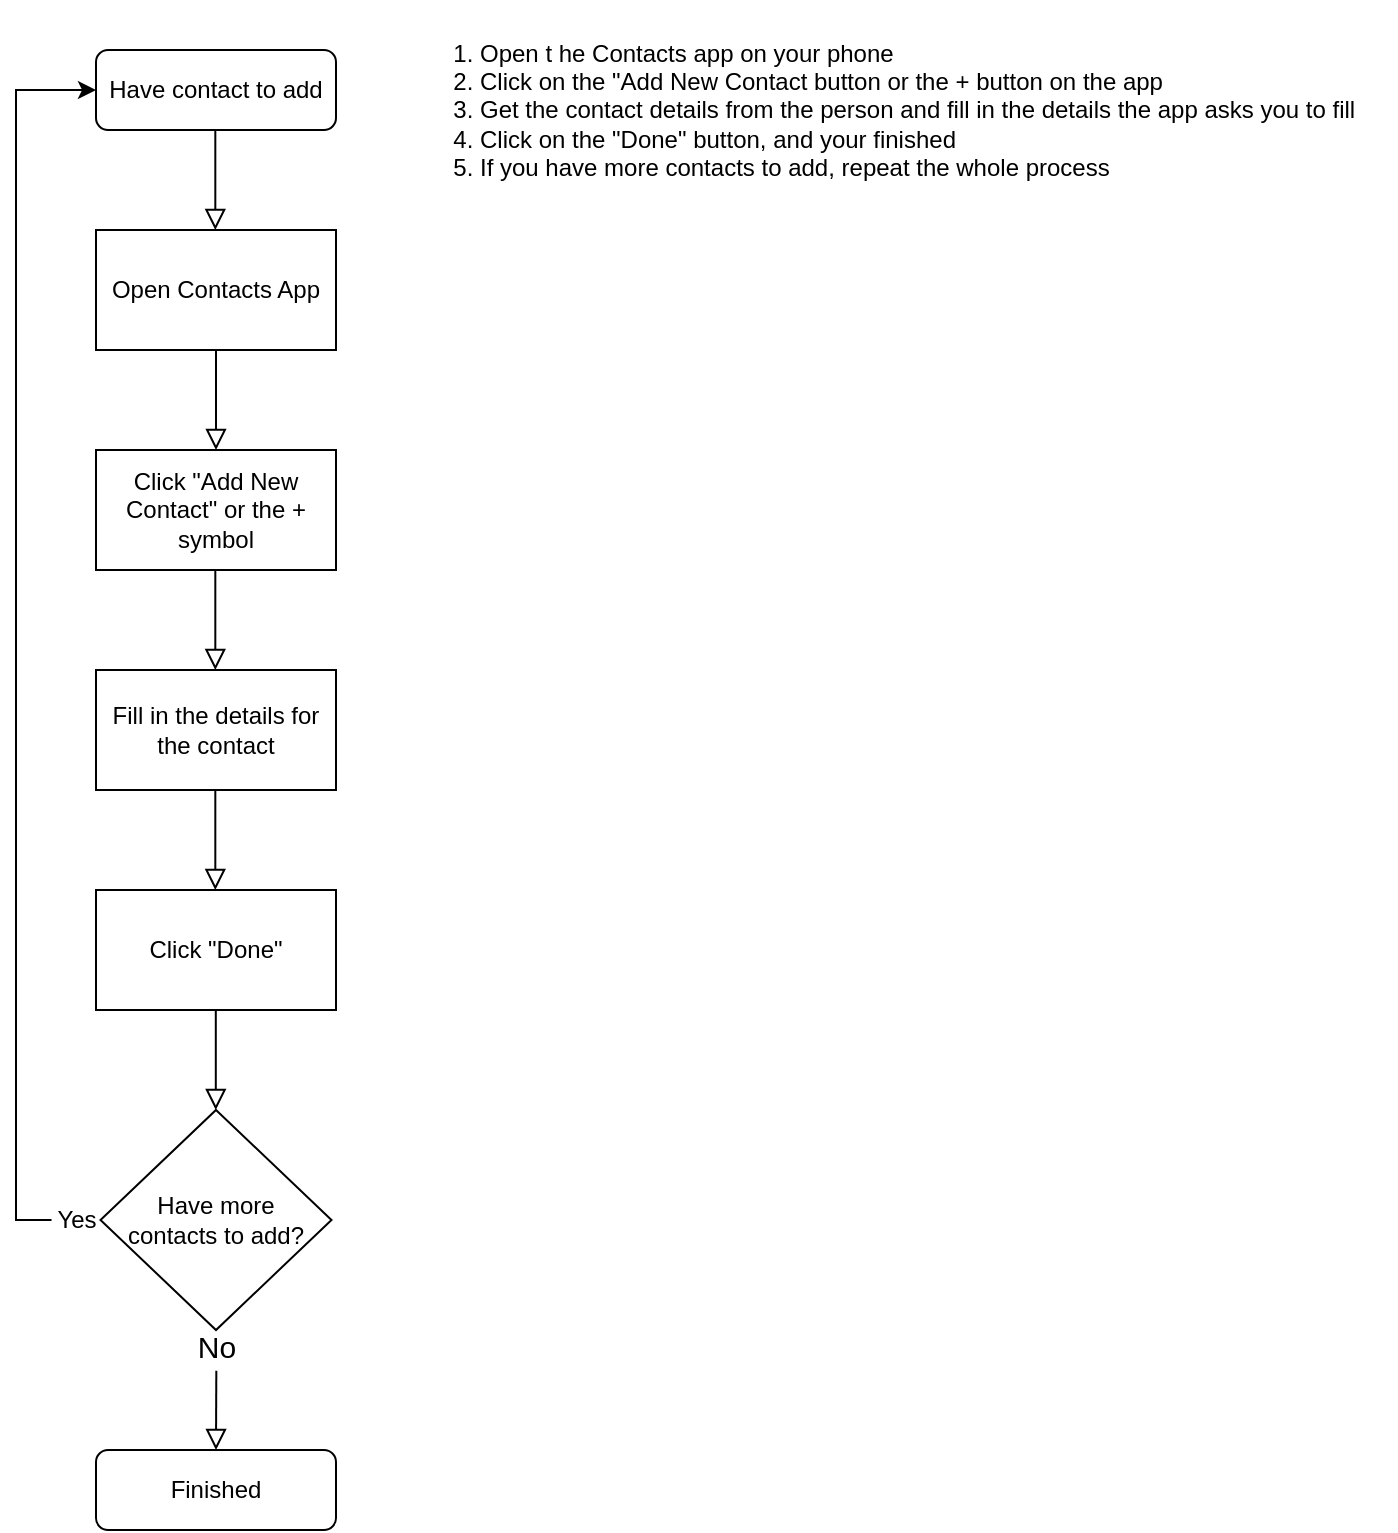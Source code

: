 <mxfile version="21.8.2" type="github">
  <diagram id="C5RBs43oDa-KdzZeNtuy" name="Page-1">
    <mxGraphModel dx="1687" dy="892" grid="1" gridSize="10" guides="1" tooltips="1" connect="1" arrows="1" fold="1" page="1" pageScale="1" pageWidth="827" pageHeight="1169" math="0" shadow="0">
      <root>
        <mxCell id="WIyWlLk6GJQsqaUBKTNV-0" />
        <mxCell id="WIyWlLk6GJQsqaUBKTNV-1" parent="WIyWlLk6GJQsqaUBKTNV-0" />
        <mxCell id="WIyWlLk6GJQsqaUBKTNV-3" value="Have contact to add" style="rounded=1;whiteSpace=wrap;html=1;fontSize=12;glass=0;strokeWidth=1;shadow=0;" parent="WIyWlLk6GJQsqaUBKTNV-1" vertex="1">
          <mxGeometry x="160" y="40" width="120" height="40" as="geometry" />
        </mxCell>
        <mxCell id="WIyWlLk6GJQsqaUBKTNV-4" value="" style="rounded=0;html=1;jettySize=auto;orthogonalLoop=1;fontSize=11;endArrow=block;endFill=0;endSize=8;strokeWidth=1;shadow=0;labelBackgroundColor=none;edgeStyle=orthogonalEdgeStyle;exitX=0.5;exitY=1;exitDx=0;exitDy=0;" parent="WIyWlLk6GJQsqaUBKTNV-1" source="R4Q7xVYgmfL84uUIh_0Z-0" edge="1">
          <mxGeometry y="20" relative="1" as="geometry">
            <mxPoint as="offset" />
            <mxPoint x="220" y="200" as="sourcePoint" />
            <mxPoint x="220" y="240" as="targetPoint" />
          </mxGeometry>
        </mxCell>
        <mxCell id="R4Q7xVYgmfL84uUIh_0Z-0" value="Open Contacts App" style="rounded=0;whiteSpace=wrap;html=1;" parent="WIyWlLk6GJQsqaUBKTNV-1" vertex="1">
          <mxGeometry x="160" y="130" width="120" height="60" as="geometry" />
        </mxCell>
        <mxCell id="R4Q7xVYgmfL84uUIh_0Z-1" value="Click &quot;Add New Contact&quot; or the + symbol" style="rounded=0;whiteSpace=wrap;html=1;" parent="WIyWlLk6GJQsqaUBKTNV-1" vertex="1">
          <mxGeometry x="160" y="240" width="120" height="60" as="geometry" />
        </mxCell>
        <mxCell id="R4Q7xVYgmfL84uUIh_0Z-2" value="Fill in the details for the contact" style="rounded=0;whiteSpace=wrap;html=1;" parent="WIyWlLk6GJQsqaUBKTNV-1" vertex="1">
          <mxGeometry x="160" y="350" width="120" height="60" as="geometry" />
        </mxCell>
        <mxCell id="R4Q7xVYgmfL84uUIh_0Z-3" value="" style="rounded=0;html=1;jettySize=auto;orthogonalLoop=1;fontSize=11;endArrow=block;endFill=0;endSize=8;strokeWidth=1;shadow=0;labelBackgroundColor=none;edgeStyle=orthogonalEdgeStyle;exitX=0.5;exitY=1;exitDx=0;exitDy=0;" parent="WIyWlLk6GJQsqaUBKTNV-1" edge="1">
          <mxGeometry y="20" relative="1" as="geometry">
            <mxPoint as="offset" />
            <mxPoint x="219.66" y="80" as="sourcePoint" />
            <mxPoint x="219.66" y="130" as="targetPoint" />
          </mxGeometry>
        </mxCell>
        <mxCell id="R4Q7xVYgmfL84uUIh_0Z-4" value="" style="rounded=0;html=1;jettySize=auto;orthogonalLoop=1;fontSize=11;endArrow=block;endFill=0;endSize=8;strokeWidth=1;shadow=0;labelBackgroundColor=none;edgeStyle=orthogonalEdgeStyle;exitX=0.5;exitY=1;exitDx=0;exitDy=0;" parent="WIyWlLk6GJQsqaUBKTNV-1" edge="1">
          <mxGeometry y="20" relative="1" as="geometry">
            <mxPoint as="offset" />
            <mxPoint x="219.66" y="300" as="sourcePoint" />
            <mxPoint x="219.66" y="350" as="targetPoint" />
          </mxGeometry>
        </mxCell>
        <mxCell id="R4Q7xVYgmfL84uUIh_0Z-6" value="" style="rounded=0;html=1;jettySize=auto;orthogonalLoop=1;fontSize=11;endArrow=block;endFill=0;endSize=8;strokeWidth=1;shadow=0;labelBackgroundColor=none;edgeStyle=orthogonalEdgeStyle;exitX=0.5;exitY=1;exitDx=0;exitDy=0;" parent="WIyWlLk6GJQsqaUBKTNV-1" edge="1">
          <mxGeometry y="20" relative="1" as="geometry">
            <mxPoint as="offset" />
            <mxPoint x="219.66" y="410" as="sourcePoint" />
            <mxPoint x="219.66" y="460" as="targetPoint" />
          </mxGeometry>
        </mxCell>
        <mxCell id="R4Q7xVYgmfL84uUIh_0Z-7" value="Finished" style="rounded=1;whiteSpace=wrap;html=1;fontSize=12;glass=0;strokeWidth=1;shadow=0;" parent="WIyWlLk6GJQsqaUBKTNV-1" vertex="1">
          <mxGeometry x="160" y="740" width="120" height="40" as="geometry" />
        </mxCell>
        <mxCell id="R4Q7xVYgmfL84uUIh_0Z-8" value="&lt;ol&gt;&lt;li&gt;Open t he Contacts app on your phone&lt;/li&gt;&lt;li&gt;Click on the &quot;Add New Contact button or the + button on the app&lt;/li&gt;&lt;li&gt;Get the contact details from the person and fill in the details the app asks you to fill&lt;/li&gt;&lt;li&gt;Click on the &quot;Done&quot; button, and your finished&lt;/li&gt;&lt;li&gt;If you have more contacts to add, repeat the whole process&lt;/li&gt;&lt;/ol&gt;" style="text;html=1;align=left;verticalAlign=middle;resizable=0;points=[];autosize=1;strokeColor=none;fillColor=none;" parent="WIyWlLk6GJQsqaUBKTNV-1" vertex="1">
          <mxGeometry x="310" y="15" width="500" height="110" as="geometry" />
        </mxCell>
        <mxCell id="3wY3PmdTo6TchbtggGr6-9" style="edgeStyle=orthogonalEdgeStyle;rounded=0;orthogonalLoop=1;jettySize=auto;html=1;entryX=0;entryY=0.75;entryDx=0;entryDy=0;exitX=0.194;exitY=0.5;exitDx=0;exitDy=0;exitPerimeter=0;" edge="1" parent="WIyWlLk6GJQsqaUBKTNV-1" source="3wY3PmdTo6TchbtggGr6-11">
          <mxGeometry relative="1" as="geometry">
            <mxPoint x="160" y="60" as="targetPoint" />
            <mxPoint x="120" y="640" as="sourcePoint" />
            <Array as="points">
              <mxPoint x="120" y="625" />
              <mxPoint x="120" y="60" />
            </Array>
          </mxGeometry>
        </mxCell>
        <mxCell id="3wY3PmdTo6TchbtggGr6-3" value="Have more &lt;br&gt;contacts to add?" style="rhombus;whiteSpace=wrap;html=1;" vertex="1" parent="WIyWlLk6GJQsqaUBKTNV-1">
          <mxGeometry x="162.25" y="570" width="115.5" height="110" as="geometry" />
        </mxCell>
        <mxCell id="3wY3PmdTo6TchbtggGr6-4" value="Click &quot;Done&quot;" style="rounded=0;whiteSpace=wrap;html=1;" vertex="1" parent="WIyWlLk6GJQsqaUBKTNV-1">
          <mxGeometry x="160" y="460" width="120" height="60" as="geometry" />
        </mxCell>
        <mxCell id="3wY3PmdTo6TchbtggGr6-7" value="" style="rounded=0;html=1;jettySize=auto;orthogonalLoop=1;fontSize=11;endArrow=block;endFill=0;endSize=8;strokeWidth=1;shadow=0;labelBackgroundColor=none;edgeStyle=orthogonalEdgeStyle;exitX=0.5;exitY=1;exitDx=0;exitDy=0;" edge="1" parent="WIyWlLk6GJQsqaUBKTNV-1">
          <mxGeometry y="20" relative="1" as="geometry">
            <mxPoint as="offset" />
            <mxPoint x="219.9" y="520" as="sourcePoint" />
            <mxPoint x="219.9" y="570" as="targetPoint" />
          </mxGeometry>
        </mxCell>
        <mxCell id="3wY3PmdTo6TchbtggGr6-8" value="" style="rounded=0;html=1;jettySize=auto;orthogonalLoop=1;fontSize=11;endArrow=block;endFill=0;endSize=8;strokeWidth=1;shadow=0;labelBackgroundColor=none;edgeStyle=orthogonalEdgeStyle;entryX=0.5;entryY=0;entryDx=0;entryDy=0;exitX=0.504;exitY=0.012;exitDx=0;exitDy=0;exitPerimeter=0;" edge="1" parent="WIyWlLk6GJQsqaUBKTNV-1" source="3wY3PmdTo6TchbtggGr6-12" target="R4Q7xVYgmfL84uUIh_0Z-7">
          <mxGeometry y="20" relative="1" as="geometry">
            <mxPoint as="offset" />
            <mxPoint x="230" y="720" as="sourcePoint" />
            <mxPoint x="219.92" y="730" as="targetPoint" />
          </mxGeometry>
        </mxCell>
        <mxCell id="3wY3PmdTo6TchbtggGr6-11" value="&lt;font style=&quot;font-size: 12px;&quot;&gt;Yes&lt;/font&gt;" style="text;html=1;align=center;verticalAlign=middle;resizable=0;points=[];autosize=1;strokeColor=none;fillColor=none;" vertex="1" parent="WIyWlLk6GJQsqaUBKTNV-1">
          <mxGeometry x="130" y="610" width="40" height="30" as="geometry" />
        </mxCell>
        <mxCell id="3wY3PmdTo6TchbtggGr6-12" value="&lt;font style=&quot;font-size: 15px;&quot;&gt;No&lt;/font&gt;" style="text;html=1;align=center;verticalAlign=bottom;resizable=0;points=[];autosize=1;strokeColor=none;fillColor=none;labelPosition=center;verticalLabelPosition=top;" vertex="1" parent="WIyWlLk6GJQsqaUBKTNV-1">
          <mxGeometry x="200" y="700" width="40" height="30" as="geometry" />
        </mxCell>
      </root>
    </mxGraphModel>
  </diagram>
</mxfile>
